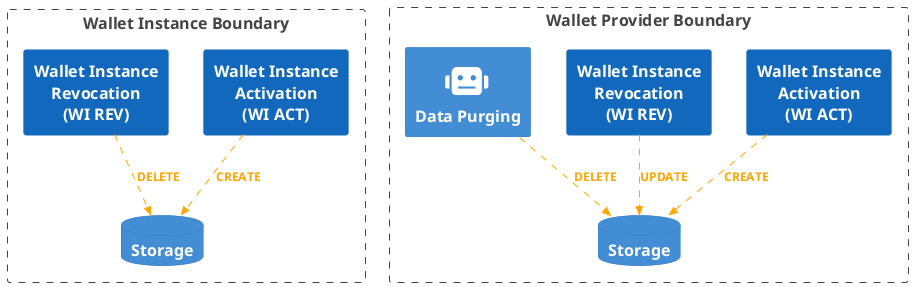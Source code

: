 @startuml Wallet Instance Lifecycle Management
!include <C4/C4_Container>
HIDE_STEREOTYPE()

SHOW_PERSON_PORTRAIT()

AddRelTag("db", $textColor="orange", $lineColor="orange", $lineStyle = DashedLine())

Boundary(ub, "Wallet Instance Boundary") {
 
  System(acq, "Wallet Instance Activation \n(WI ACT)", "")
  System(del, "Wallet Instance Revocation \n(WI REV)", "")

  ContainerDb(wstor,"Storage", "")
  
}


Boundary(cb, "Wallet Provider Boundary") {
  System(gen, "Wallet Instance Activation \n(WI ACT)", "")
  System(rev, "Wallet Instance Revocation \n(WI REV)", "")
  ContainerDb(stor, "Storage", "")
  Container(pur, "Data Purging", "",$sprite="robot")
}


Rel(pur, stor, "DELETE", "", $tags="db")
Rel(gen, stor, "CREATE", "", $tags="db")

Rel(acq, wstor, "CREATE", "", $tags="db")
Rel(del, wstor, "DELETE", "", $tags="db")
Rel(rev, stor, "UPDATE", "", $tags="db")
@enduml